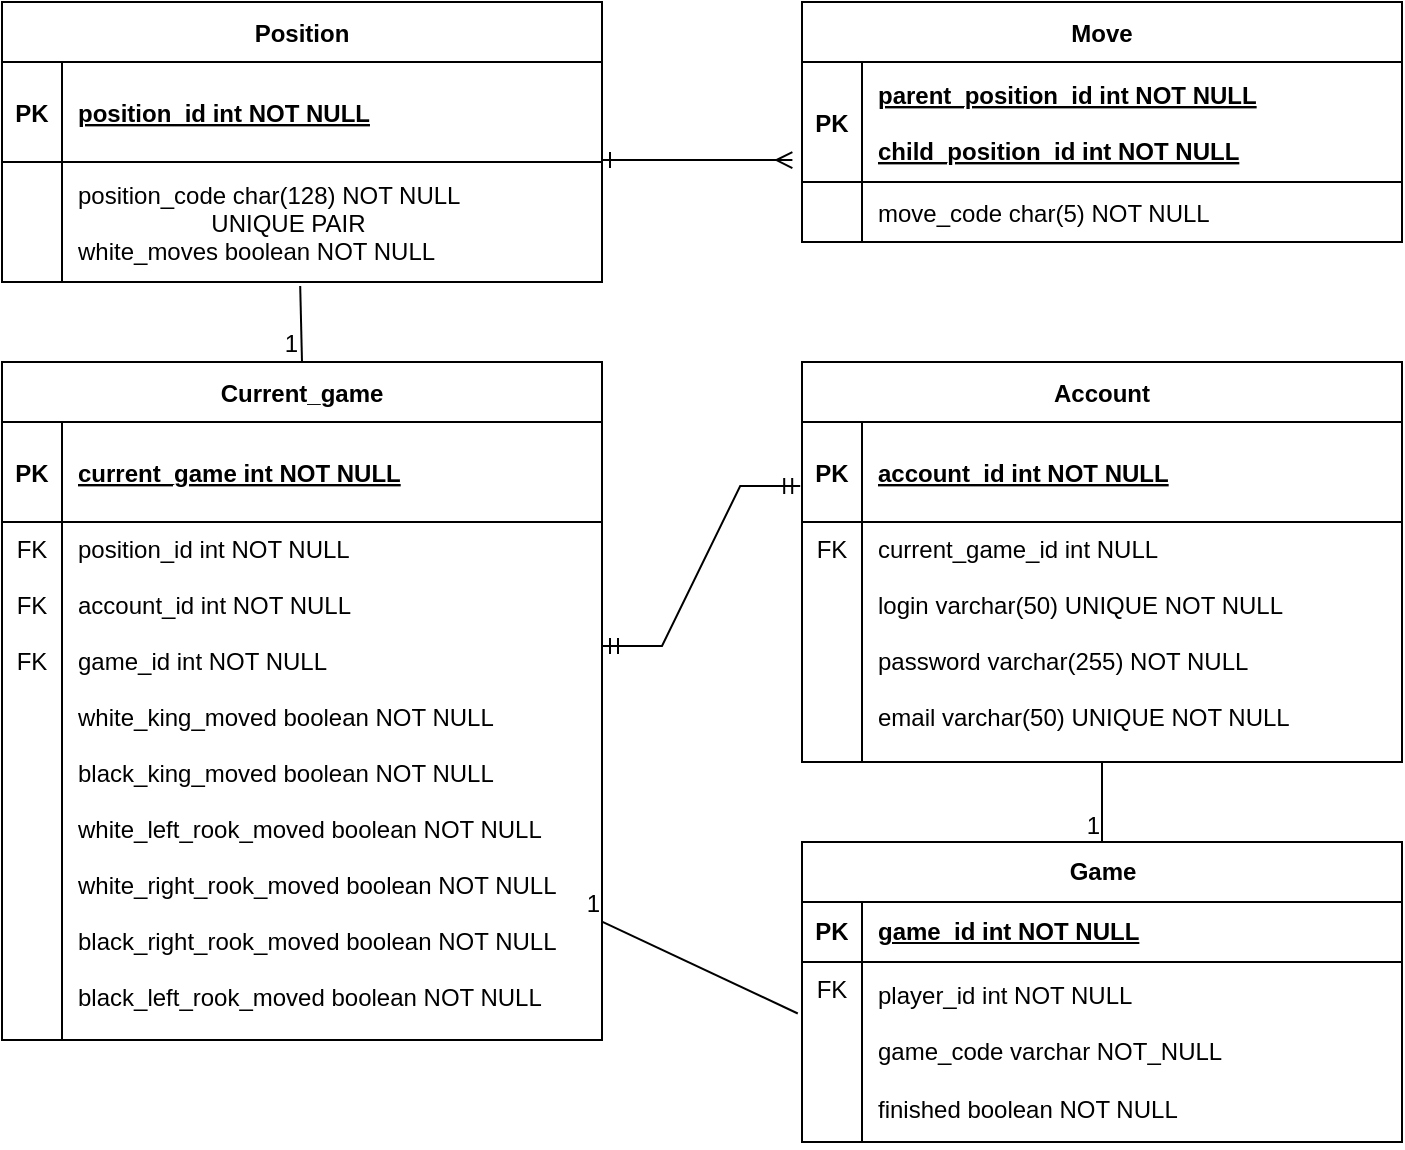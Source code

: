 <mxfile version="22.0.8" type="device">
  <diagram id="R2lEEEUBdFMjLlhIrx00" name="Page-1">
    <mxGraphModel dx="1434" dy="758" grid="1" gridSize="10" guides="1" tooltips="1" connect="1" arrows="1" fold="1" page="1" pageScale="1" pageWidth="850" pageHeight="1100" math="0" shadow="0" extFonts="Permanent Marker^https://fonts.googleapis.com/css?family=Permanent+Marker">
      <root>
        <mxCell id="0" />
        <mxCell id="1" parent="0" />
        <mxCell id="C-vyLk0tnHw3VtMMgP7b-2" value="Move" style="shape=table;startSize=30;container=1;collapsible=1;childLayout=tableLayout;fixedRows=1;rowLines=0;fontStyle=1;align=center;resizeLast=1;" parent="1" vertex="1">
          <mxGeometry x="450" y="120" width="300" height="120" as="geometry" />
        </mxCell>
        <mxCell id="C-vyLk0tnHw3VtMMgP7b-3" value="" style="shape=partialRectangle;collapsible=0;dropTarget=0;pointerEvents=0;fillColor=none;points=[[0,0.5],[1,0.5]];portConstraint=eastwest;top=0;left=0;right=0;bottom=1;" parent="C-vyLk0tnHw3VtMMgP7b-2" vertex="1">
          <mxGeometry y="30" width="300" height="60" as="geometry" />
        </mxCell>
        <mxCell id="C-vyLk0tnHw3VtMMgP7b-4" value="PK" style="shape=partialRectangle;overflow=hidden;connectable=0;fillColor=none;top=0;left=0;bottom=0;right=0;fontStyle=1;" parent="C-vyLk0tnHw3VtMMgP7b-3" vertex="1">
          <mxGeometry width="30" height="60" as="geometry">
            <mxRectangle width="30" height="60" as="alternateBounds" />
          </mxGeometry>
        </mxCell>
        <mxCell id="C-vyLk0tnHw3VtMMgP7b-5" value="parent_position_id int NOT NULL&#xa;&#xa;child_position_id int NOT NULL" style="shape=partialRectangle;overflow=hidden;connectable=0;fillColor=none;top=0;left=0;bottom=0;right=0;align=left;spacingLeft=6;fontStyle=5;" parent="C-vyLk0tnHw3VtMMgP7b-3" vertex="1">
          <mxGeometry x="30" width="270" height="60" as="geometry">
            <mxRectangle width="270" height="60" as="alternateBounds" />
          </mxGeometry>
        </mxCell>
        <mxCell id="C-vyLk0tnHw3VtMMgP7b-6" value="" style="shape=partialRectangle;collapsible=0;dropTarget=0;pointerEvents=0;fillColor=none;points=[[0,0.5],[1,0.5]];portConstraint=eastwest;top=0;left=0;right=0;bottom=0;" parent="C-vyLk0tnHw3VtMMgP7b-2" vertex="1">
          <mxGeometry y="90" width="300" height="30" as="geometry" />
        </mxCell>
        <mxCell id="C-vyLk0tnHw3VtMMgP7b-7" value="" style="shape=partialRectangle;overflow=hidden;connectable=0;fillColor=none;top=0;left=0;bottom=0;right=0;" parent="C-vyLk0tnHw3VtMMgP7b-6" vertex="1">
          <mxGeometry width="30" height="30" as="geometry">
            <mxRectangle width="30" height="30" as="alternateBounds" />
          </mxGeometry>
        </mxCell>
        <mxCell id="C-vyLk0tnHw3VtMMgP7b-8" value="move_code char(5) NOT NULL" style="shape=partialRectangle;overflow=hidden;connectable=0;fillColor=none;top=0;left=0;bottom=0;right=0;align=left;spacingLeft=6;" parent="C-vyLk0tnHw3VtMMgP7b-6" vertex="1">
          <mxGeometry x="30" width="270" height="30" as="geometry">
            <mxRectangle width="270" height="30" as="alternateBounds" />
          </mxGeometry>
        </mxCell>
        <mxCell id="C-vyLk0tnHw3VtMMgP7b-23" value="Position" style="shape=table;startSize=30;container=1;collapsible=1;childLayout=tableLayout;fixedRows=1;rowLines=0;fontStyle=1;align=center;resizeLast=1;" parent="1" vertex="1">
          <mxGeometry x="50" y="120" width="300" height="140" as="geometry" />
        </mxCell>
        <mxCell id="C-vyLk0tnHw3VtMMgP7b-24" value="" style="shape=partialRectangle;collapsible=0;dropTarget=0;pointerEvents=0;fillColor=none;points=[[0,0.5],[1,0.5]];portConstraint=eastwest;top=0;left=0;right=0;bottom=1;" parent="C-vyLk0tnHw3VtMMgP7b-23" vertex="1">
          <mxGeometry y="30" width="300" height="50" as="geometry" />
        </mxCell>
        <mxCell id="C-vyLk0tnHw3VtMMgP7b-25" value="PK" style="shape=partialRectangle;overflow=hidden;connectable=0;fillColor=none;top=0;left=0;bottom=0;right=0;fontStyle=1;" parent="C-vyLk0tnHw3VtMMgP7b-24" vertex="1">
          <mxGeometry width="30" height="50" as="geometry">
            <mxRectangle width="30" height="50" as="alternateBounds" />
          </mxGeometry>
        </mxCell>
        <mxCell id="C-vyLk0tnHw3VtMMgP7b-26" value="position_id int NOT NULL" style="shape=partialRectangle;overflow=hidden;connectable=0;fillColor=none;top=0;left=0;bottom=0;right=0;align=left;spacingLeft=6;fontStyle=5;" parent="C-vyLk0tnHw3VtMMgP7b-24" vertex="1">
          <mxGeometry x="30" width="270" height="50" as="geometry">
            <mxRectangle width="270" height="50" as="alternateBounds" />
          </mxGeometry>
        </mxCell>
        <mxCell id="C-vyLk0tnHw3VtMMgP7b-27" value="" style="shape=partialRectangle;collapsible=0;dropTarget=0;pointerEvents=0;fillColor=none;points=[[0,0.5],[1,0.5]];portConstraint=eastwest;top=0;left=0;right=0;bottom=0;" parent="C-vyLk0tnHw3VtMMgP7b-23" vertex="1">
          <mxGeometry y="80" width="300" height="60" as="geometry" />
        </mxCell>
        <mxCell id="C-vyLk0tnHw3VtMMgP7b-28" value="" style="shape=partialRectangle;overflow=hidden;connectable=0;fillColor=none;top=0;left=0;bottom=0;right=0;" parent="C-vyLk0tnHw3VtMMgP7b-27" vertex="1">
          <mxGeometry width="30" height="60" as="geometry">
            <mxRectangle width="30" height="60" as="alternateBounds" />
          </mxGeometry>
        </mxCell>
        <mxCell id="C-vyLk0tnHw3VtMMgP7b-29" value="position_code char(128) NOT NULL&#xa;                    UNIQUE PAIR&#xa;white_moves boolean NOT NULL" style="shape=partialRectangle;overflow=hidden;connectable=0;fillColor=none;top=0;left=0;bottom=0;right=0;align=left;spacingLeft=6;" parent="C-vyLk0tnHw3VtMMgP7b-27" vertex="1">
          <mxGeometry x="30" width="270" height="60" as="geometry">
            <mxRectangle width="270" height="60" as="alternateBounds" />
          </mxGeometry>
        </mxCell>
        <mxCell id="ELnQRtM2t1CYtcRQsExb-3" value="" style="endArrow=none;html=1;rounded=0;exitX=0.497;exitY=1.033;exitDx=0;exitDy=0;exitPerimeter=0;entryX=0.5;entryY=0;entryDx=0;entryDy=0;" edge="1" parent="1" source="C-vyLk0tnHw3VtMMgP7b-27" target="RAfoQAfpkWUeo9s-xW0l-1">
          <mxGeometry relative="1" as="geometry">
            <mxPoint x="140" y="310" as="sourcePoint" />
            <mxPoint x="300" y="310" as="targetPoint" />
          </mxGeometry>
        </mxCell>
        <mxCell id="ELnQRtM2t1CYtcRQsExb-4" value="1" style="resizable=0;html=1;whiteSpace=wrap;align=right;verticalAlign=bottom;" connectable="0" vertex="1" parent="ELnQRtM2t1CYtcRQsExb-3">
          <mxGeometry x="1" relative="1" as="geometry" />
        </mxCell>
        <mxCell id="ELnQRtM2t1CYtcRQsExb-21" value="" style="edgeStyle=entityRelationEdgeStyle;endArrow=ERmany;startArrow=ERone;endFill=1;startFill=0;fontSize=12;html=1;entryX=-0.016;entryY=0.817;entryDx=0;entryDy=0;entryPerimeter=0;" edge="1" parent="1" target="C-vyLk0tnHw3VtMMgP7b-3">
          <mxGeometry width="100" height="100" relative="1" as="geometry">
            <mxPoint x="350" y="199" as="sourcePoint" />
            <mxPoint x="446" y="199" as="targetPoint" />
          </mxGeometry>
        </mxCell>
        <mxCell id="ELnQRtM2t1CYtcRQsExb-22" value="Game" style="shape=table;startSize=30;container=1;collapsible=1;childLayout=tableLayout;fixedRows=1;rowLines=0;fontStyle=1;align=center;resizeLast=1;html=1;" vertex="1" parent="1">
          <mxGeometry x="450" y="540" width="300" height="150" as="geometry" />
        </mxCell>
        <mxCell id="ELnQRtM2t1CYtcRQsExb-23" value="" style="shape=tableRow;horizontal=0;startSize=0;swimlaneHead=0;swimlaneBody=0;fillColor=none;collapsible=0;dropTarget=0;points=[[0,0.5],[1,0.5]];portConstraint=eastwest;top=0;left=0;right=0;bottom=1;" vertex="1" parent="ELnQRtM2t1CYtcRQsExb-22">
          <mxGeometry y="30" width="300" height="30" as="geometry" />
        </mxCell>
        <mxCell id="ELnQRtM2t1CYtcRQsExb-24" value="PK" style="shape=partialRectangle;connectable=0;fillColor=none;top=0;left=0;bottom=0;right=0;fontStyle=1;overflow=hidden;whiteSpace=wrap;html=1;" vertex="1" parent="ELnQRtM2t1CYtcRQsExb-23">
          <mxGeometry width="30" height="30" as="geometry">
            <mxRectangle width="30" height="30" as="alternateBounds" />
          </mxGeometry>
        </mxCell>
        <mxCell id="ELnQRtM2t1CYtcRQsExb-25" value="game_id int NOT NULL" style="shape=partialRectangle;connectable=0;fillColor=none;top=0;left=0;bottom=0;right=0;align=left;spacingLeft=6;fontStyle=5;overflow=hidden;whiteSpace=wrap;html=1;" vertex="1" parent="ELnQRtM2t1CYtcRQsExb-23">
          <mxGeometry x="30" width="270" height="30" as="geometry">
            <mxRectangle width="270" height="30" as="alternateBounds" />
          </mxGeometry>
        </mxCell>
        <mxCell id="ELnQRtM2t1CYtcRQsExb-26" value="" style="shape=tableRow;horizontal=0;startSize=0;swimlaneHead=0;swimlaneBody=0;fillColor=none;collapsible=0;dropTarget=0;points=[[0,0.5],[1,0.5]];portConstraint=eastwest;top=0;left=0;right=0;bottom=0;" vertex="1" parent="ELnQRtM2t1CYtcRQsExb-22">
          <mxGeometry y="60" width="300" height="90" as="geometry" />
        </mxCell>
        <mxCell id="ELnQRtM2t1CYtcRQsExb-27" value="FK&lt;br&gt;" style="shape=partialRectangle;connectable=0;fillColor=none;top=0;left=0;bottom=0;right=0;editable=1;overflow=hidden;whiteSpace=wrap;html=1;verticalAlign=top;" vertex="1" parent="ELnQRtM2t1CYtcRQsExb-26">
          <mxGeometry width="30" height="90" as="geometry">
            <mxRectangle width="30" height="90" as="alternateBounds" />
          </mxGeometry>
        </mxCell>
        <mxCell id="ELnQRtM2t1CYtcRQsExb-28" value="player_id int NOT NULL&lt;br&gt;&lt;br&gt;game_code varchar NOT_NULL&lt;br&gt;&lt;br&gt;finished boolean NOT NULL" style="shape=partialRectangle;connectable=0;fillColor=none;top=0;left=0;bottom=0;right=0;align=left;spacingLeft=6;overflow=hidden;whiteSpace=wrap;html=1;" vertex="1" parent="ELnQRtM2t1CYtcRQsExb-26">
          <mxGeometry x="30" width="270" height="90" as="geometry">
            <mxRectangle width="270" height="90" as="alternateBounds" />
          </mxGeometry>
        </mxCell>
        <mxCell id="ELnQRtM2t1CYtcRQsExb-36" value="" style="edgeStyle=entityRelationEdgeStyle;fontSize=12;html=1;endArrow=ERmandOne;startArrow=ERmandOne;rounded=0;entryX=-0.003;entryY=0.64;entryDx=0;entryDy=0;entryPerimeter=0;" edge="1" parent="1" target="RAfoQAfpkWUeo9s-xW0l-20">
          <mxGeometry width="100" height="100" relative="1" as="geometry">
            <mxPoint x="350" y="442" as="sourcePoint" />
            <mxPoint x="449" y="442" as="targetPoint" />
          </mxGeometry>
        </mxCell>
        <mxCell id="ELnQRtM2t1CYtcRQsExb-39" value="" style="endArrow=none;html=1;rounded=0;exitX=-0.007;exitY=0.286;exitDx=0;exitDy=0;exitPerimeter=0;" edge="1" parent="1" source="ELnQRtM2t1CYtcRQsExb-26" target="RAfoQAfpkWUeo9s-xW0l-5">
          <mxGeometry relative="1" as="geometry">
            <mxPoint x="320" y="750" as="sourcePoint" />
            <mxPoint x="480" y="750" as="targetPoint" />
          </mxGeometry>
        </mxCell>
        <mxCell id="ELnQRtM2t1CYtcRQsExb-40" value="1" style="resizable=0;html=1;whiteSpace=wrap;align=right;verticalAlign=bottom;" connectable="0" vertex="1" parent="ELnQRtM2t1CYtcRQsExb-39">
          <mxGeometry x="1" relative="1" as="geometry" />
        </mxCell>
        <mxCell id="ELnQRtM2t1CYtcRQsExb-43" value="" style="endArrow=none;html=1;rounded=0;entryX=0.5;entryY=0;entryDx=0;entryDy=0;exitX=0.5;exitY=1;exitDx=0;exitDy=0;" edge="1" parent="1" source="RAfoQAfpkWUeo9s-xW0l-19" target="ELnQRtM2t1CYtcRQsExb-22">
          <mxGeometry relative="1" as="geometry">
            <mxPoint x="600" y="600" as="sourcePoint" />
            <mxPoint x="600" y="530" as="targetPoint" />
          </mxGeometry>
        </mxCell>
        <mxCell id="ELnQRtM2t1CYtcRQsExb-44" value="1" style="resizable=0;html=1;whiteSpace=wrap;align=right;verticalAlign=bottom;" connectable="0" vertex="1" parent="ELnQRtM2t1CYtcRQsExb-43">
          <mxGeometry x="1" relative="1" as="geometry" />
        </mxCell>
        <mxCell id="RAfoQAfpkWUeo9s-xW0l-1" value="Current_game" style="shape=table;startSize=30;container=1;collapsible=1;childLayout=tableLayout;fixedRows=1;rowLines=0;fontStyle=1;align=center;resizeLast=1;" parent="1" vertex="1">
          <mxGeometry x="50" y="300" width="300" height="339" as="geometry">
            <mxRectangle x="50" y="361" width="140" height="30" as="alternateBounds" />
          </mxGeometry>
        </mxCell>
        <mxCell id="RAfoQAfpkWUeo9s-xW0l-2" value="" style="shape=partialRectangle;collapsible=0;dropTarget=0;pointerEvents=0;fillColor=none;points=[[0,0.5],[1,0.5]];portConstraint=eastwest;top=0;left=0;right=0;bottom=1;" parent="RAfoQAfpkWUeo9s-xW0l-1" vertex="1">
          <mxGeometry y="30" width="300" height="50" as="geometry" />
        </mxCell>
        <mxCell id="RAfoQAfpkWUeo9s-xW0l-3" value="PK" style="shape=partialRectangle;overflow=hidden;connectable=0;fillColor=none;top=0;left=0;bottom=0;right=0;fontStyle=1;" parent="RAfoQAfpkWUeo9s-xW0l-2" vertex="1">
          <mxGeometry width="30" height="50" as="geometry">
            <mxRectangle width="30" height="50" as="alternateBounds" />
          </mxGeometry>
        </mxCell>
        <mxCell id="RAfoQAfpkWUeo9s-xW0l-4" value="current_game int NOT NULL" style="shape=partialRectangle;overflow=hidden;connectable=0;fillColor=none;top=0;left=0;bottom=0;right=0;align=left;spacingLeft=6;fontStyle=5;" parent="RAfoQAfpkWUeo9s-xW0l-2" vertex="1">
          <mxGeometry x="30" width="270" height="50" as="geometry">
            <mxRectangle width="270" height="50" as="alternateBounds" />
          </mxGeometry>
        </mxCell>
        <object label="" dsffsdf="fdssfd" fdsfds="" id="RAfoQAfpkWUeo9s-xW0l-5">
          <mxCell style="shape=partialRectangle;collapsible=0;dropTarget=0;pointerEvents=0;fillColor=none;points=[[0,0.5],[1,0.5]];portConstraint=eastwest;top=0;left=0;right=0;bottom=0;" parent="RAfoQAfpkWUeo9s-xW0l-1" vertex="1">
            <mxGeometry y="80" width="300" height="259" as="geometry" />
          </mxCell>
        </object>
        <object label="FK&#xa;&#xa;FK&#xa;&#xa;FK" FK="sdggsdffd" id="RAfoQAfpkWUeo9s-xW0l-6">
          <mxCell style="shape=partialRectangle;overflow=hidden;connectable=0;fillColor=none;top=0;left=0;bottom=0;right=0;verticalAlign=top;" parent="RAfoQAfpkWUeo9s-xW0l-5" vertex="1">
            <mxGeometry width="30" height="259" as="geometry">
              <mxRectangle width="30" height="259" as="alternateBounds" />
            </mxGeometry>
          </mxCell>
        </object>
        <object label="position_id int NOT NULL&#xa;&#xa;account_id int NOT NULL&#xa;&#xa;game_id int NOT NULL&#xa;&#xa;white_king_moved boolean NOT NULL&#xa;&#xa;black_king_moved boolean NOT NULL&#xa;&#xa;white_left_rook_moved boolean NOT NULL&#xa;&#xa;white_right_rook_moved boolean NOT NULL&#xa;&#xa;black_right_rook_moved boolean NOT NULL&#xa;&#xa;black_left_rook_moved boolean NOT NULL&#xa;" player_id="" white_king_moved="" sdfff="" id="RAfoQAfpkWUeo9s-xW0l-7">
          <mxCell style="shape=partialRectangle;overflow=hidden;connectable=0;fillColor=none;top=0;left=0;bottom=0;right=0;align=left;spacingLeft=6;verticalAlign=top;horizontal=1;" parent="RAfoQAfpkWUeo9s-xW0l-5" vertex="1">
            <mxGeometry x="30" width="270" height="259" as="geometry">
              <mxRectangle width="270" height="259" as="alternateBounds" />
            </mxGeometry>
          </mxCell>
        </object>
        <mxCell id="RAfoQAfpkWUeo9s-xW0l-19" value="Account" style="shape=table;startSize=30;container=1;collapsible=1;childLayout=tableLayout;fixedRows=1;rowLines=0;fontStyle=1;align=center;resizeLast=1;" parent="1" vertex="1">
          <mxGeometry x="450" y="300" width="300" height="200" as="geometry" />
        </mxCell>
        <mxCell id="RAfoQAfpkWUeo9s-xW0l-20" value="" style="shape=partialRectangle;collapsible=0;dropTarget=0;pointerEvents=0;fillColor=none;points=[[0,0.5],[1,0.5]];portConstraint=eastwest;top=0;left=0;right=0;bottom=1;" parent="RAfoQAfpkWUeo9s-xW0l-19" vertex="1">
          <mxGeometry y="30" width="300" height="50" as="geometry" />
        </mxCell>
        <mxCell id="RAfoQAfpkWUeo9s-xW0l-21" value="PK" style="shape=partialRectangle;overflow=hidden;connectable=0;fillColor=none;top=0;left=0;bottom=0;right=0;fontStyle=1;" parent="RAfoQAfpkWUeo9s-xW0l-20" vertex="1">
          <mxGeometry width="30" height="50" as="geometry">
            <mxRectangle width="30" height="50" as="alternateBounds" />
          </mxGeometry>
        </mxCell>
        <mxCell id="RAfoQAfpkWUeo9s-xW0l-22" value="account_id int NOT NULL" style="shape=partialRectangle;overflow=hidden;connectable=0;fillColor=none;top=0;left=0;bottom=0;right=0;align=left;spacingLeft=6;fontStyle=5;" parent="RAfoQAfpkWUeo9s-xW0l-20" vertex="1">
          <mxGeometry x="30" width="270" height="50" as="geometry">
            <mxRectangle width="270" height="50" as="alternateBounds" />
          </mxGeometry>
        </mxCell>
        <mxCell id="RAfoQAfpkWUeo9s-xW0l-23" value="" style="shape=partialRectangle;collapsible=0;dropTarget=0;pointerEvents=0;fillColor=none;points=[[0,0.5],[1,0.5]];portConstraint=eastwest;top=0;left=0;right=0;bottom=0;" parent="RAfoQAfpkWUeo9s-xW0l-19" vertex="1">
          <mxGeometry y="80" width="300" height="120" as="geometry" />
        </mxCell>
        <mxCell id="RAfoQAfpkWUeo9s-xW0l-24" value="FK" style="shape=partialRectangle;overflow=hidden;connectable=0;fillColor=none;top=0;left=0;bottom=0;right=0;verticalAlign=top;" parent="RAfoQAfpkWUeo9s-xW0l-23" vertex="1">
          <mxGeometry width="30" height="120" as="geometry">
            <mxRectangle width="30" height="120" as="alternateBounds" />
          </mxGeometry>
        </mxCell>
        <object label="current_game_id int NULL&#xa;&#xa;login varchar(50) UNIQUE NOT NULL&#xa;&#xa;password varchar(255) NOT NULL&#xa;&#xa;email varchar(50) UNIQUE NOT NULL" player_id="" white_king_moved="" id="RAfoQAfpkWUeo9s-xW0l-25">
          <mxCell style="shape=partialRectangle;overflow=hidden;connectable=0;fillColor=none;top=0;left=0;bottom=0;right=0;align=left;spacingLeft=6;verticalAlign=top;" parent="RAfoQAfpkWUeo9s-xW0l-23" vertex="1">
            <mxGeometry x="30" width="270" height="120" as="geometry">
              <mxRectangle width="270" height="120" as="alternateBounds" />
            </mxGeometry>
          </mxCell>
        </object>
      </root>
    </mxGraphModel>
  </diagram>
</mxfile>

